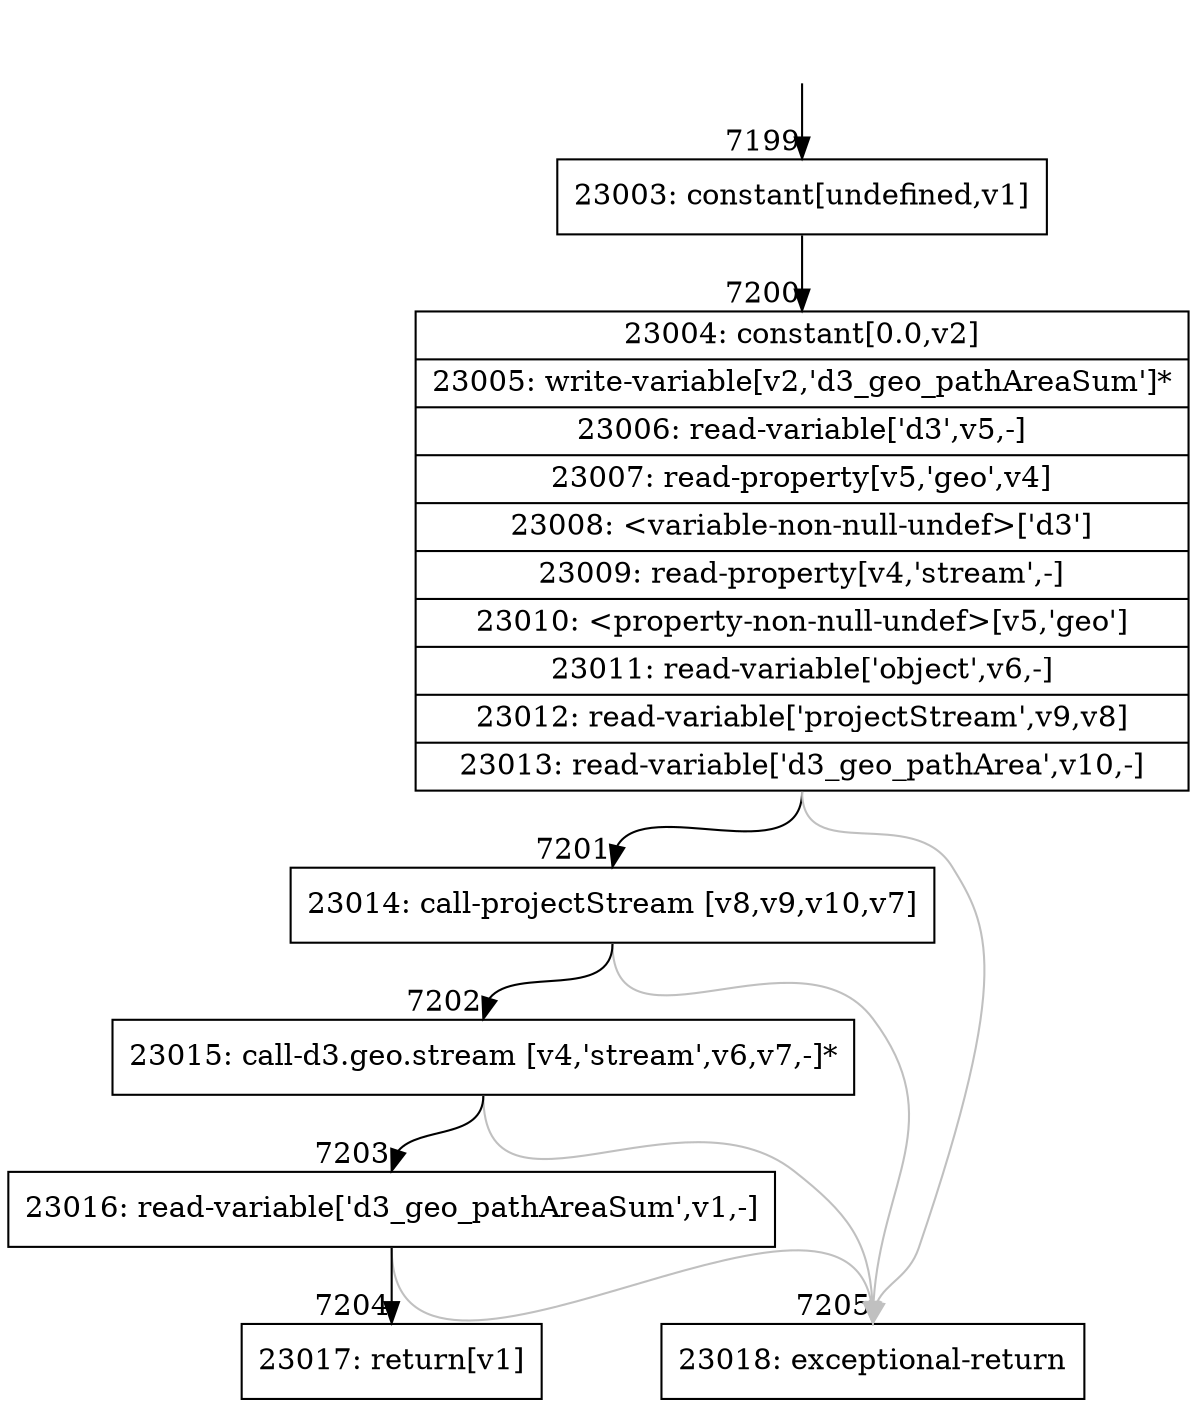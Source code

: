 digraph {
rankdir="TD"
BB_entry666[shape=none,label=""];
BB_entry666 -> BB7199 [tailport=s, headport=n, headlabel="    7199"]
BB7199 [shape=record label="{23003: constant[undefined,v1]}" ] 
BB7199 -> BB7200 [tailport=s, headport=n, headlabel="      7200"]
BB7200 [shape=record label="{23004: constant[0.0,v2]|23005: write-variable[v2,'d3_geo_pathAreaSum']*|23006: read-variable['d3',v5,-]|23007: read-property[v5,'geo',v4]|23008: \<variable-non-null-undef\>['d3']|23009: read-property[v4,'stream',-]|23010: \<property-non-null-undef\>[v5,'geo']|23011: read-variable['object',v6,-]|23012: read-variable['projectStream',v9,v8]|23013: read-variable['d3_geo_pathArea',v10,-]}" ] 
BB7200 -> BB7201 [tailport=s, headport=n, headlabel="      7201"]
BB7200 -> BB7205 [tailport=s, headport=n, color=gray, headlabel="      7205"]
BB7201 [shape=record label="{23014: call-projectStream [v8,v9,v10,v7]}" ] 
BB7201 -> BB7202 [tailport=s, headport=n, headlabel="      7202"]
BB7201 -> BB7205 [tailport=s, headport=n, color=gray]
BB7202 [shape=record label="{23015: call-d3.geo.stream [v4,'stream',v6,v7,-]*}" ] 
BB7202 -> BB7203 [tailport=s, headport=n, headlabel="      7203"]
BB7202 -> BB7205 [tailport=s, headport=n, color=gray]
BB7203 [shape=record label="{23016: read-variable['d3_geo_pathAreaSum',v1,-]}" ] 
BB7203 -> BB7204 [tailport=s, headport=n, headlabel="      7204"]
BB7203 -> BB7205 [tailport=s, headport=n, color=gray]
BB7204 [shape=record label="{23017: return[v1]}" ] 
BB7205 [shape=record label="{23018: exceptional-return}" ] 
//#$~ 4205
}
